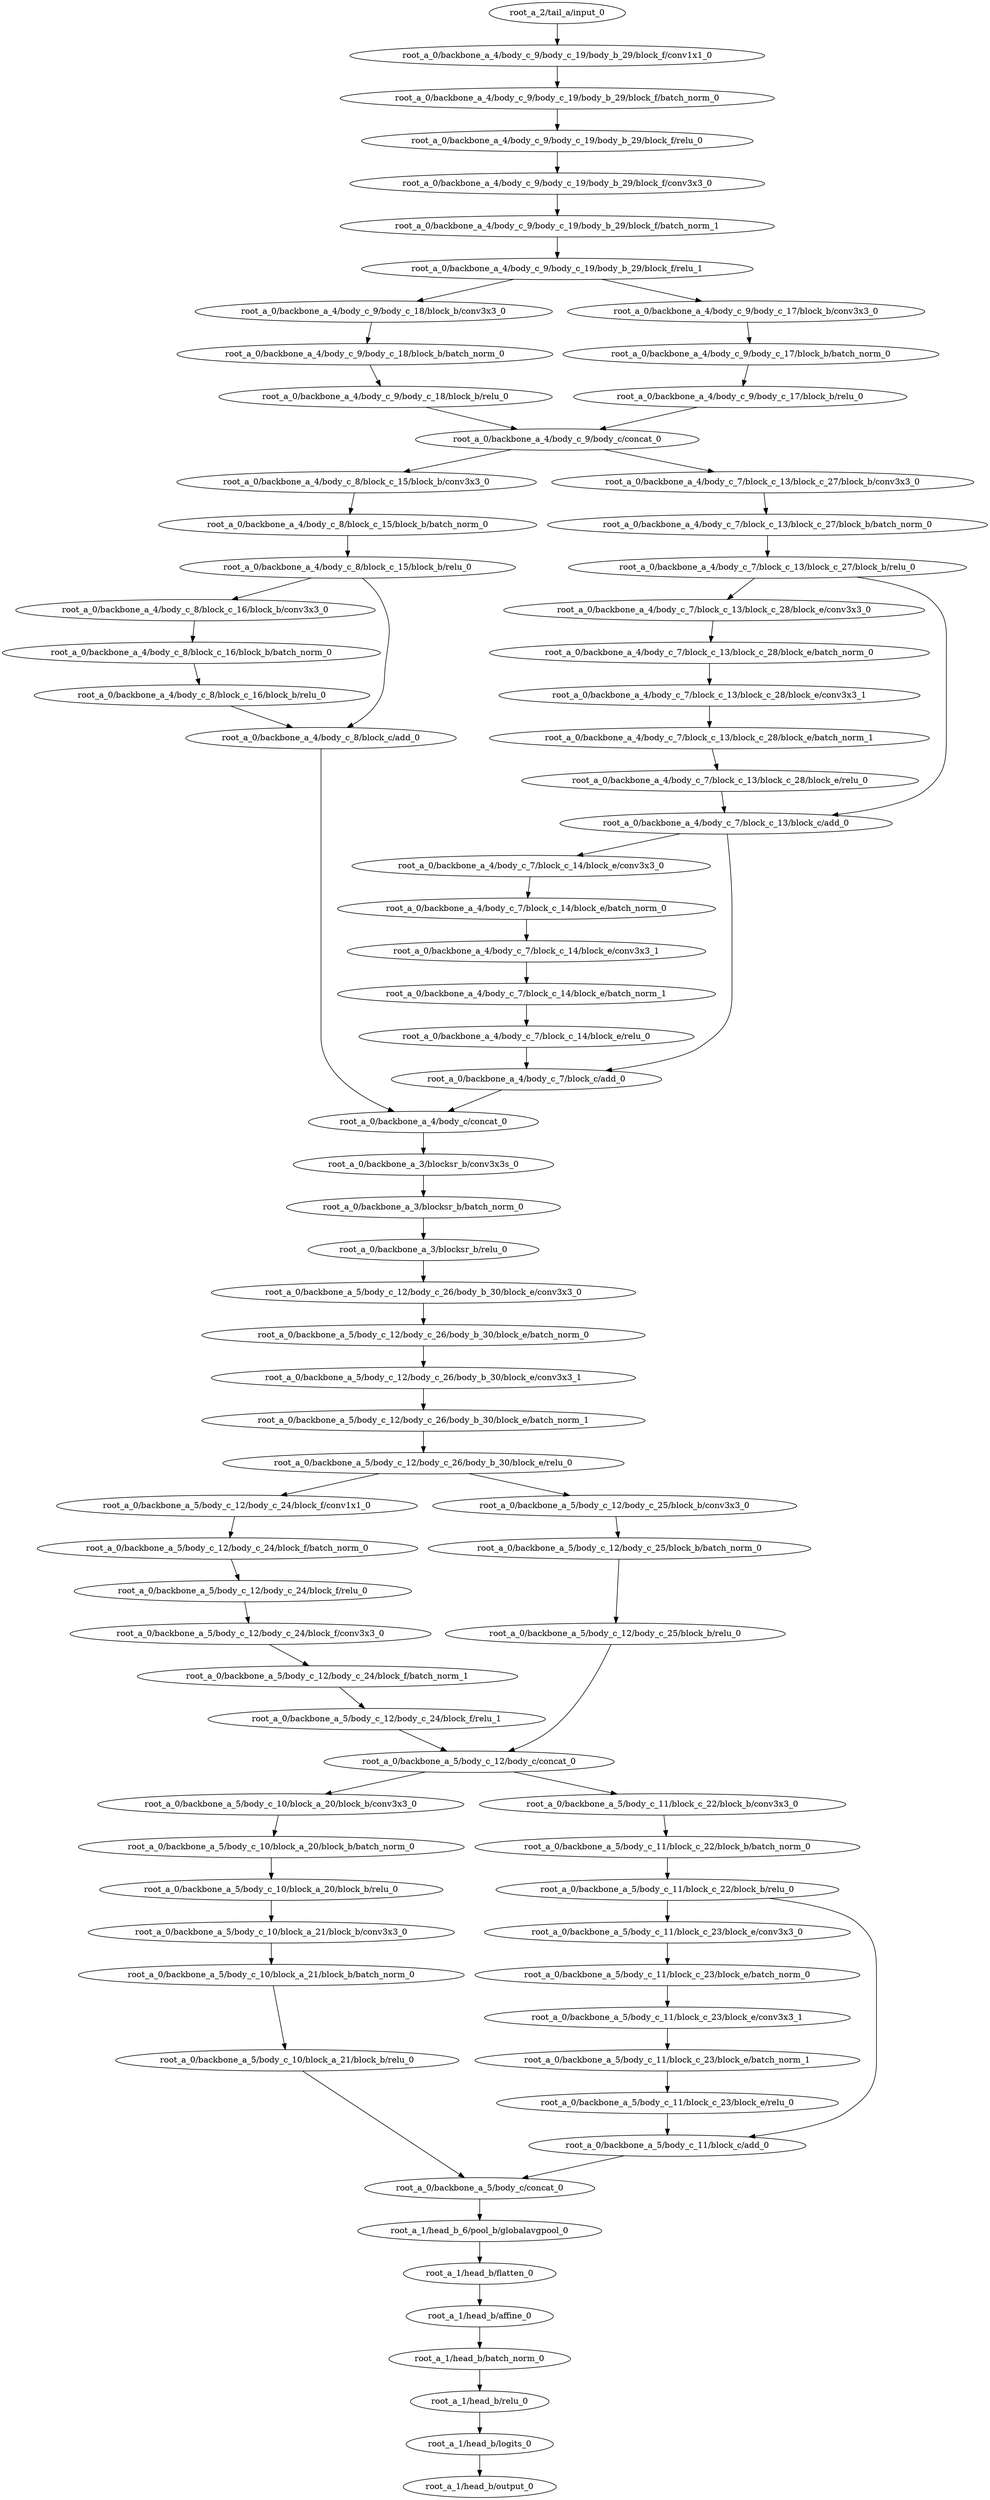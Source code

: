 digraph root_a {
	"root_a_2/tail_a/input_0"
	"root_a_0/backbone_a_4/body_c_9/body_c_19/body_b_29/block_f/conv1x1_0"
	"root_a_0/backbone_a_4/body_c_9/body_c_19/body_b_29/block_f/batch_norm_0"
	"root_a_0/backbone_a_4/body_c_9/body_c_19/body_b_29/block_f/relu_0"
	"root_a_0/backbone_a_4/body_c_9/body_c_19/body_b_29/block_f/conv3x3_0"
	"root_a_0/backbone_a_4/body_c_9/body_c_19/body_b_29/block_f/batch_norm_1"
	"root_a_0/backbone_a_4/body_c_9/body_c_19/body_b_29/block_f/relu_1"
	"root_a_0/backbone_a_4/body_c_9/body_c_18/block_b/conv3x3_0"
	"root_a_0/backbone_a_4/body_c_9/body_c_18/block_b/batch_norm_0"
	"root_a_0/backbone_a_4/body_c_9/body_c_18/block_b/relu_0"
	"root_a_0/backbone_a_4/body_c_9/body_c_17/block_b/conv3x3_0"
	"root_a_0/backbone_a_4/body_c_9/body_c_17/block_b/batch_norm_0"
	"root_a_0/backbone_a_4/body_c_9/body_c_17/block_b/relu_0"
	"root_a_0/backbone_a_4/body_c_9/body_c/concat_0"
	"root_a_0/backbone_a_4/body_c_8/block_c_15/block_b/conv3x3_0"
	"root_a_0/backbone_a_4/body_c_8/block_c_15/block_b/batch_norm_0"
	"root_a_0/backbone_a_4/body_c_8/block_c_15/block_b/relu_0"
	"root_a_0/backbone_a_4/body_c_8/block_c_16/block_b/conv3x3_0"
	"root_a_0/backbone_a_4/body_c_8/block_c_16/block_b/batch_norm_0"
	"root_a_0/backbone_a_4/body_c_8/block_c_16/block_b/relu_0"
	"root_a_0/backbone_a_4/body_c_8/block_c/add_0"
	"root_a_0/backbone_a_4/body_c_7/block_c_13/block_c_27/block_b/conv3x3_0"
	"root_a_0/backbone_a_4/body_c_7/block_c_13/block_c_27/block_b/batch_norm_0"
	"root_a_0/backbone_a_4/body_c_7/block_c_13/block_c_27/block_b/relu_0"
	"root_a_0/backbone_a_4/body_c_7/block_c_13/block_c_28/block_e/conv3x3_0"
	"root_a_0/backbone_a_4/body_c_7/block_c_13/block_c_28/block_e/batch_norm_0"
	"root_a_0/backbone_a_4/body_c_7/block_c_13/block_c_28/block_e/conv3x3_1"
	"root_a_0/backbone_a_4/body_c_7/block_c_13/block_c_28/block_e/batch_norm_1"
	"root_a_0/backbone_a_4/body_c_7/block_c_13/block_c_28/block_e/relu_0"
	"root_a_0/backbone_a_4/body_c_7/block_c_13/block_c/add_0"
	"root_a_0/backbone_a_4/body_c_7/block_c_14/block_e/conv3x3_0"
	"root_a_0/backbone_a_4/body_c_7/block_c_14/block_e/batch_norm_0"
	"root_a_0/backbone_a_4/body_c_7/block_c_14/block_e/conv3x3_1"
	"root_a_0/backbone_a_4/body_c_7/block_c_14/block_e/batch_norm_1"
	"root_a_0/backbone_a_4/body_c_7/block_c_14/block_e/relu_0"
	"root_a_0/backbone_a_4/body_c_7/block_c/add_0"
	"root_a_0/backbone_a_4/body_c/concat_0"
	"root_a_0/backbone_a_3/blocksr_b/conv3x3s_0"
	"root_a_0/backbone_a_3/blocksr_b/batch_norm_0"
	"root_a_0/backbone_a_3/blocksr_b/relu_0"
	"root_a_0/backbone_a_5/body_c_12/body_c_26/body_b_30/block_e/conv3x3_0"
	"root_a_0/backbone_a_5/body_c_12/body_c_26/body_b_30/block_e/batch_norm_0"
	"root_a_0/backbone_a_5/body_c_12/body_c_26/body_b_30/block_e/conv3x3_1"
	"root_a_0/backbone_a_5/body_c_12/body_c_26/body_b_30/block_e/batch_norm_1"
	"root_a_0/backbone_a_5/body_c_12/body_c_26/body_b_30/block_e/relu_0"
	"root_a_0/backbone_a_5/body_c_12/body_c_24/block_f/conv1x1_0"
	"root_a_0/backbone_a_5/body_c_12/body_c_24/block_f/batch_norm_0"
	"root_a_0/backbone_a_5/body_c_12/body_c_24/block_f/relu_0"
	"root_a_0/backbone_a_5/body_c_12/body_c_24/block_f/conv3x3_0"
	"root_a_0/backbone_a_5/body_c_12/body_c_24/block_f/batch_norm_1"
	"root_a_0/backbone_a_5/body_c_12/body_c_24/block_f/relu_1"
	"root_a_0/backbone_a_5/body_c_12/body_c_25/block_b/conv3x3_0"
	"root_a_0/backbone_a_5/body_c_12/body_c_25/block_b/batch_norm_0"
	"root_a_0/backbone_a_5/body_c_12/body_c_25/block_b/relu_0"
	"root_a_0/backbone_a_5/body_c_12/body_c/concat_0"
	"root_a_0/backbone_a_5/body_c_10/block_a_20/block_b/conv3x3_0"
	"root_a_0/backbone_a_5/body_c_10/block_a_20/block_b/batch_norm_0"
	"root_a_0/backbone_a_5/body_c_10/block_a_20/block_b/relu_0"
	"root_a_0/backbone_a_5/body_c_10/block_a_21/block_b/conv3x3_0"
	"root_a_0/backbone_a_5/body_c_10/block_a_21/block_b/batch_norm_0"
	"root_a_0/backbone_a_5/body_c_10/block_a_21/block_b/relu_0"
	"root_a_0/backbone_a_5/body_c_11/block_c_22/block_b/conv3x3_0"
	"root_a_0/backbone_a_5/body_c_11/block_c_22/block_b/batch_norm_0"
	"root_a_0/backbone_a_5/body_c_11/block_c_22/block_b/relu_0"
	"root_a_0/backbone_a_5/body_c_11/block_c_23/block_e/conv3x3_0"
	"root_a_0/backbone_a_5/body_c_11/block_c_23/block_e/batch_norm_0"
	"root_a_0/backbone_a_5/body_c_11/block_c_23/block_e/conv3x3_1"
	"root_a_0/backbone_a_5/body_c_11/block_c_23/block_e/batch_norm_1"
	"root_a_0/backbone_a_5/body_c_11/block_c_23/block_e/relu_0"
	"root_a_0/backbone_a_5/body_c_11/block_c/add_0"
	"root_a_0/backbone_a_5/body_c/concat_0"
	"root_a_1/head_b_6/pool_b/globalavgpool_0"
	"root_a_1/head_b/flatten_0"
	"root_a_1/head_b/affine_0"
	"root_a_1/head_b/batch_norm_0"
	"root_a_1/head_b/relu_0"
	"root_a_1/head_b/logits_0"
	"root_a_1/head_b/output_0"

	"root_a_2/tail_a/input_0" -> "root_a_0/backbone_a_4/body_c_9/body_c_19/body_b_29/block_f/conv1x1_0"
	"root_a_0/backbone_a_4/body_c_9/body_c_19/body_b_29/block_f/conv1x1_0" -> "root_a_0/backbone_a_4/body_c_9/body_c_19/body_b_29/block_f/batch_norm_0"
	"root_a_0/backbone_a_4/body_c_9/body_c_19/body_b_29/block_f/batch_norm_0" -> "root_a_0/backbone_a_4/body_c_9/body_c_19/body_b_29/block_f/relu_0"
	"root_a_0/backbone_a_4/body_c_9/body_c_19/body_b_29/block_f/relu_0" -> "root_a_0/backbone_a_4/body_c_9/body_c_19/body_b_29/block_f/conv3x3_0"
	"root_a_0/backbone_a_4/body_c_9/body_c_19/body_b_29/block_f/conv3x3_0" -> "root_a_0/backbone_a_4/body_c_9/body_c_19/body_b_29/block_f/batch_norm_1"
	"root_a_0/backbone_a_4/body_c_9/body_c_19/body_b_29/block_f/batch_norm_1" -> "root_a_0/backbone_a_4/body_c_9/body_c_19/body_b_29/block_f/relu_1"
	"root_a_0/backbone_a_4/body_c_9/body_c_19/body_b_29/block_f/relu_1" -> "root_a_0/backbone_a_4/body_c_9/body_c_18/block_b/conv3x3_0"
	"root_a_0/backbone_a_4/body_c_9/body_c_18/block_b/conv3x3_0" -> "root_a_0/backbone_a_4/body_c_9/body_c_18/block_b/batch_norm_0"
	"root_a_0/backbone_a_4/body_c_9/body_c_18/block_b/batch_norm_0" -> "root_a_0/backbone_a_4/body_c_9/body_c_18/block_b/relu_0"
	"root_a_0/backbone_a_4/body_c_9/body_c_19/body_b_29/block_f/relu_1" -> "root_a_0/backbone_a_4/body_c_9/body_c_17/block_b/conv3x3_0"
	"root_a_0/backbone_a_4/body_c_9/body_c_17/block_b/conv3x3_0" -> "root_a_0/backbone_a_4/body_c_9/body_c_17/block_b/batch_norm_0"
	"root_a_0/backbone_a_4/body_c_9/body_c_17/block_b/batch_norm_0" -> "root_a_0/backbone_a_4/body_c_9/body_c_17/block_b/relu_0"
	"root_a_0/backbone_a_4/body_c_9/body_c_18/block_b/relu_0" -> "root_a_0/backbone_a_4/body_c_9/body_c/concat_0"
	"root_a_0/backbone_a_4/body_c_9/body_c_17/block_b/relu_0" -> "root_a_0/backbone_a_4/body_c_9/body_c/concat_0"
	"root_a_0/backbone_a_4/body_c_9/body_c/concat_0" -> "root_a_0/backbone_a_4/body_c_8/block_c_15/block_b/conv3x3_0"
	"root_a_0/backbone_a_4/body_c_8/block_c_15/block_b/conv3x3_0" -> "root_a_0/backbone_a_4/body_c_8/block_c_15/block_b/batch_norm_0"
	"root_a_0/backbone_a_4/body_c_8/block_c_15/block_b/batch_norm_0" -> "root_a_0/backbone_a_4/body_c_8/block_c_15/block_b/relu_0"
	"root_a_0/backbone_a_4/body_c_8/block_c_15/block_b/relu_0" -> "root_a_0/backbone_a_4/body_c_8/block_c_16/block_b/conv3x3_0"
	"root_a_0/backbone_a_4/body_c_8/block_c_16/block_b/conv3x3_0" -> "root_a_0/backbone_a_4/body_c_8/block_c_16/block_b/batch_norm_0"
	"root_a_0/backbone_a_4/body_c_8/block_c_16/block_b/batch_norm_0" -> "root_a_0/backbone_a_4/body_c_8/block_c_16/block_b/relu_0"
	"root_a_0/backbone_a_4/body_c_8/block_c_15/block_b/relu_0" -> "root_a_0/backbone_a_4/body_c_8/block_c/add_0"
	"root_a_0/backbone_a_4/body_c_8/block_c_16/block_b/relu_0" -> "root_a_0/backbone_a_4/body_c_8/block_c/add_0"
	"root_a_0/backbone_a_4/body_c_9/body_c/concat_0" -> "root_a_0/backbone_a_4/body_c_7/block_c_13/block_c_27/block_b/conv3x3_0"
	"root_a_0/backbone_a_4/body_c_7/block_c_13/block_c_27/block_b/conv3x3_0" -> "root_a_0/backbone_a_4/body_c_7/block_c_13/block_c_27/block_b/batch_norm_0"
	"root_a_0/backbone_a_4/body_c_7/block_c_13/block_c_27/block_b/batch_norm_0" -> "root_a_0/backbone_a_4/body_c_7/block_c_13/block_c_27/block_b/relu_0"
	"root_a_0/backbone_a_4/body_c_7/block_c_13/block_c_27/block_b/relu_0" -> "root_a_0/backbone_a_4/body_c_7/block_c_13/block_c_28/block_e/conv3x3_0"
	"root_a_0/backbone_a_4/body_c_7/block_c_13/block_c_28/block_e/conv3x3_0" -> "root_a_0/backbone_a_4/body_c_7/block_c_13/block_c_28/block_e/batch_norm_0"
	"root_a_0/backbone_a_4/body_c_7/block_c_13/block_c_28/block_e/batch_norm_0" -> "root_a_0/backbone_a_4/body_c_7/block_c_13/block_c_28/block_e/conv3x3_1"
	"root_a_0/backbone_a_4/body_c_7/block_c_13/block_c_28/block_e/conv3x3_1" -> "root_a_0/backbone_a_4/body_c_7/block_c_13/block_c_28/block_e/batch_norm_1"
	"root_a_0/backbone_a_4/body_c_7/block_c_13/block_c_28/block_e/batch_norm_1" -> "root_a_0/backbone_a_4/body_c_7/block_c_13/block_c_28/block_e/relu_0"
	"root_a_0/backbone_a_4/body_c_7/block_c_13/block_c_28/block_e/relu_0" -> "root_a_0/backbone_a_4/body_c_7/block_c_13/block_c/add_0"
	"root_a_0/backbone_a_4/body_c_7/block_c_13/block_c_27/block_b/relu_0" -> "root_a_0/backbone_a_4/body_c_7/block_c_13/block_c/add_0"
	"root_a_0/backbone_a_4/body_c_7/block_c_13/block_c/add_0" -> "root_a_0/backbone_a_4/body_c_7/block_c_14/block_e/conv3x3_0"
	"root_a_0/backbone_a_4/body_c_7/block_c_14/block_e/conv3x3_0" -> "root_a_0/backbone_a_4/body_c_7/block_c_14/block_e/batch_norm_0"
	"root_a_0/backbone_a_4/body_c_7/block_c_14/block_e/batch_norm_0" -> "root_a_0/backbone_a_4/body_c_7/block_c_14/block_e/conv3x3_1"
	"root_a_0/backbone_a_4/body_c_7/block_c_14/block_e/conv3x3_1" -> "root_a_0/backbone_a_4/body_c_7/block_c_14/block_e/batch_norm_1"
	"root_a_0/backbone_a_4/body_c_7/block_c_14/block_e/batch_norm_1" -> "root_a_0/backbone_a_4/body_c_7/block_c_14/block_e/relu_0"
	"root_a_0/backbone_a_4/body_c_7/block_c_14/block_e/relu_0" -> "root_a_0/backbone_a_4/body_c_7/block_c/add_0"
	"root_a_0/backbone_a_4/body_c_7/block_c_13/block_c/add_0" -> "root_a_0/backbone_a_4/body_c_7/block_c/add_0"
	"root_a_0/backbone_a_4/body_c_8/block_c/add_0" -> "root_a_0/backbone_a_4/body_c/concat_0"
	"root_a_0/backbone_a_4/body_c_7/block_c/add_0" -> "root_a_0/backbone_a_4/body_c/concat_0"
	"root_a_0/backbone_a_4/body_c/concat_0" -> "root_a_0/backbone_a_3/blocksr_b/conv3x3s_0"
	"root_a_0/backbone_a_3/blocksr_b/conv3x3s_0" -> "root_a_0/backbone_a_3/blocksr_b/batch_norm_0"
	"root_a_0/backbone_a_3/blocksr_b/batch_norm_0" -> "root_a_0/backbone_a_3/blocksr_b/relu_0"
	"root_a_0/backbone_a_3/blocksr_b/relu_0" -> "root_a_0/backbone_a_5/body_c_12/body_c_26/body_b_30/block_e/conv3x3_0"
	"root_a_0/backbone_a_5/body_c_12/body_c_26/body_b_30/block_e/conv3x3_0" -> "root_a_0/backbone_a_5/body_c_12/body_c_26/body_b_30/block_e/batch_norm_0"
	"root_a_0/backbone_a_5/body_c_12/body_c_26/body_b_30/block_e/batch_norm_0" -> "root_a_0/backbone_a_5/body_c_12/body_c_26/body_b_30/block_e/conv3x3_1"
	"root_a_0/backbone_a_5/body_c_12/body_c_26/body_b_30/block_e/conv3x3_1" -> "root_a_0/backbone_a_5/body_c_12/body_c_26/body_b_30/block_e/batch_norm_1"
	"root_a_0/backbone_a_5/body_c_12/body_c_26/body_b_30/block_e/batch_norm_1" -> "root_a_0/backbone_a_5/body_c_12/body_c_26/body_b_30/block_e/relu_0"
	"root_a_0/backbone_a_5/body_c_12/body_c_26/body_b_30/block_e/relu_0" -> "root_a_0/backbone_a_5/body_c_12/body_c_24/block_f/conv1x1_0"
	"root_a_0/backbone_a_5/body_c_12/body_c_24/block_f/conv1x1_0" -> "root_a_0/backbone_a_5/body_c_12/body_c_24/block_f/batch_norm_0"
	"root_a_0/backbone_a_5/body_c_12/body_c_24/block_f/batch_norm_0" -> "root_a_0/backbone_a_5/body_c_12/body_c_24/block_f/relu_0"
	"root_a_0/backbone_a_5/body_c_12/body_c_24/block_f/relu_0" -> "root_a_0/backbone_a_5/body_c_12/body_c_24/block_f/conv3x3_0"
	"root_a_0/backbone_a_5/body_c_12/body_c_24/block_f/conv3x3_0" -> "root_a_0/backbone_a_5/body_c_12/body_c_24/block_f/batch_norm_1"
	"root_a_0/backbone_a_5/body_c_12/body_c_24/block_f/batch_norm_1" -> "root_a_0/backbone_a_5/body_c_12/body_c_24/block_f/relu_1"
	"root_a_0/backbone_a_5/body_c_12/body_c_26/body_b_30/block_e/relu_0" -> "root_a_0/backbone_a_5/body_c_12/body_c_25/block_b/conv3x3_0"
	"root_a_0/backbone_a_5/body_c_12/body_c_25/block_b/conv3x3_0" -> "root_a_0/backbone_a_5/body_c_12/body_c_25/block_b/batch_norm_0"
	"root_a_0/backbone_a_5/body_c_12/body_c_25/block_b/batch_norm_0" -> "root_a_0/backbone_a_5/body_c_12/body_c_25/block_b/relu_0"
	"root_a_0/backbone_a_5/body_c_12/body_c_24/block_f/relu_1" -> "root_a_0/backbone_a_5/body_c_12/body_c/concat_0"
	"root_a_0/backbone_a_5/body_c_12/body_c_25/block_b/relu_0" -> "root_a_0/backbone_a_5/body_c_12/body_c/concat_0"
	"root_a_0/backbone_a_5/body_c_12/body_c/concat_0" -> "root_a_0/backbone_a_5/body_c_10/block_a_20/block_b/conv3x3_0"
	"root_a_0/backbone_a_5/body_c_10/block_a_20/block_b/conv3x3_0" -> "root_a_0/backbone_a_5/body_c_10/block_a_20/block_b/batch_norm_0"
	"root_a_0/backbone_a_5/body_c_10/block_a_20/block_b/batch_norm_0" -> "root_a_0/backbone_a_5/body_c_10/block_a_20/block_b/relu_0"
	"root_a_0/backbone_a_5/body_c_10/block_a_20/block_b/relu_0" -> "root_a_0/backbone_a_5/body_c_10/block_a_21/block_b/conv3x3_0"
	"root_a_0/backbone_a_5/body_c_10/block_a_21/block_b/conv3x3_0" -> "root_a_0/backbone_a_5/body_c_10/block_a_21/block_b/batch_norm_0"
	"root_a_0/backbone_a_5/body_c_10/block_a_21/block_b/batch_norm_0" -> "root_a_0/backbone_a_5/body_c_10/block_a_21/block_b/relu_0"
	"root_a_0/backbone_a_5/body_c_12/body_c/concat_0" -> "root_a_0/backbone_a_5/body_c_11/block_c_22/block_b/conv3x3_0"
	"root_a_0/backbone_a_5/body_c_11/block_c_22/block_b/conv3x3_0" -> "root_a_0/backbone_a_5/body_c_11/block_c_22/block_b/batch_norm_0"
	"root_a_0/backbone_a_5/body_c_11/block_c_22/block_b/batch_norm_0" -> "root_a_0/backbone_a_5/body_c_11/block_c_22/block_b/relu_0"
	"root_a_0/backbone_a_5/body_c_11/block_c_22/block_b/relu_0" -> "root_a_0/backbone_a_5/body_c_11/block_c_23/block_e/conv3x3_0"
	"root_a_0/backbone_a_5/body_c_11/block_c_23/block_e/conv3x3_0" -> "root_a_0/backbone_a_5/body_c_11/block_c_23/block_e/batch_norm_0"
	"root_a_0/backbone_a_5/body_c_11/block_c_23/block_e/batch_norm_0" -> "root_a_0/backbone_a_5/body_c_11/block_c_23/block_e/conv3x3_1"
	"root_a_0/backbone_a_5/body_c_11/block_c_23/block_e/conv3x3_1" -> "root_a_0/backbone_a_5/body_c_11/block_c_23/block_e/batch_norm_1"
	"root_a_0/backbone_a_5/body_c_11/block_c_23/block_e/batch_norm_1" -> "root_a_0/backbone_a_5/body_c_11/block_c_23/block_e/relu_0"
	"root_a_0/backbone_a_5/body_c_11/block_c_23/block_e/relu_0" -> "root_a_0/backbone_a_5/body_c_11/block_c/add_0"
	"root_a_0/backbone_a_5/body_c_11/block_c_22/block_b/relu_0" -> "root_a_0/backbone_a_5/body_c_11/block_c/add_0"
	"root_a_0/backbone_a_5/body_c_10/block_a_21/block_b/relu_0" -> "root_a_0/backbone_a_5/body_c/concat_0"
	"root_a_0/backbone_a_5/body_c_11/block_c/add_0" -> "root_a_0/backbone_a_5/body_c/concat_0"
	"root_a_0/backbone_a_5/body_c/concat_0" -> "root_a_1/head_b_6/pool_b/globalavgpool_0"
	"root_a_1/head_b_6/pool_b/globalavgpool_0" -> "root_a_1/head_b/flatten_0"
	"root_a_1/head_b/flatten_0" -> "root_a_1/head_b/affine_0"
	"root_a_1/head_b/affine_0" -> "root_a_1/head_b/batch_norm_0"
	"root_a_1/head_b/batch_norm_0" -> "root_a_1/head_b/relu_0"
	"root_a_1/head_b/relu_0" -> "root_a_1/head_b/logits_0"
	"root_a_1/head_b/logits_0" -> "root_a_1/head_b/output_0"

}